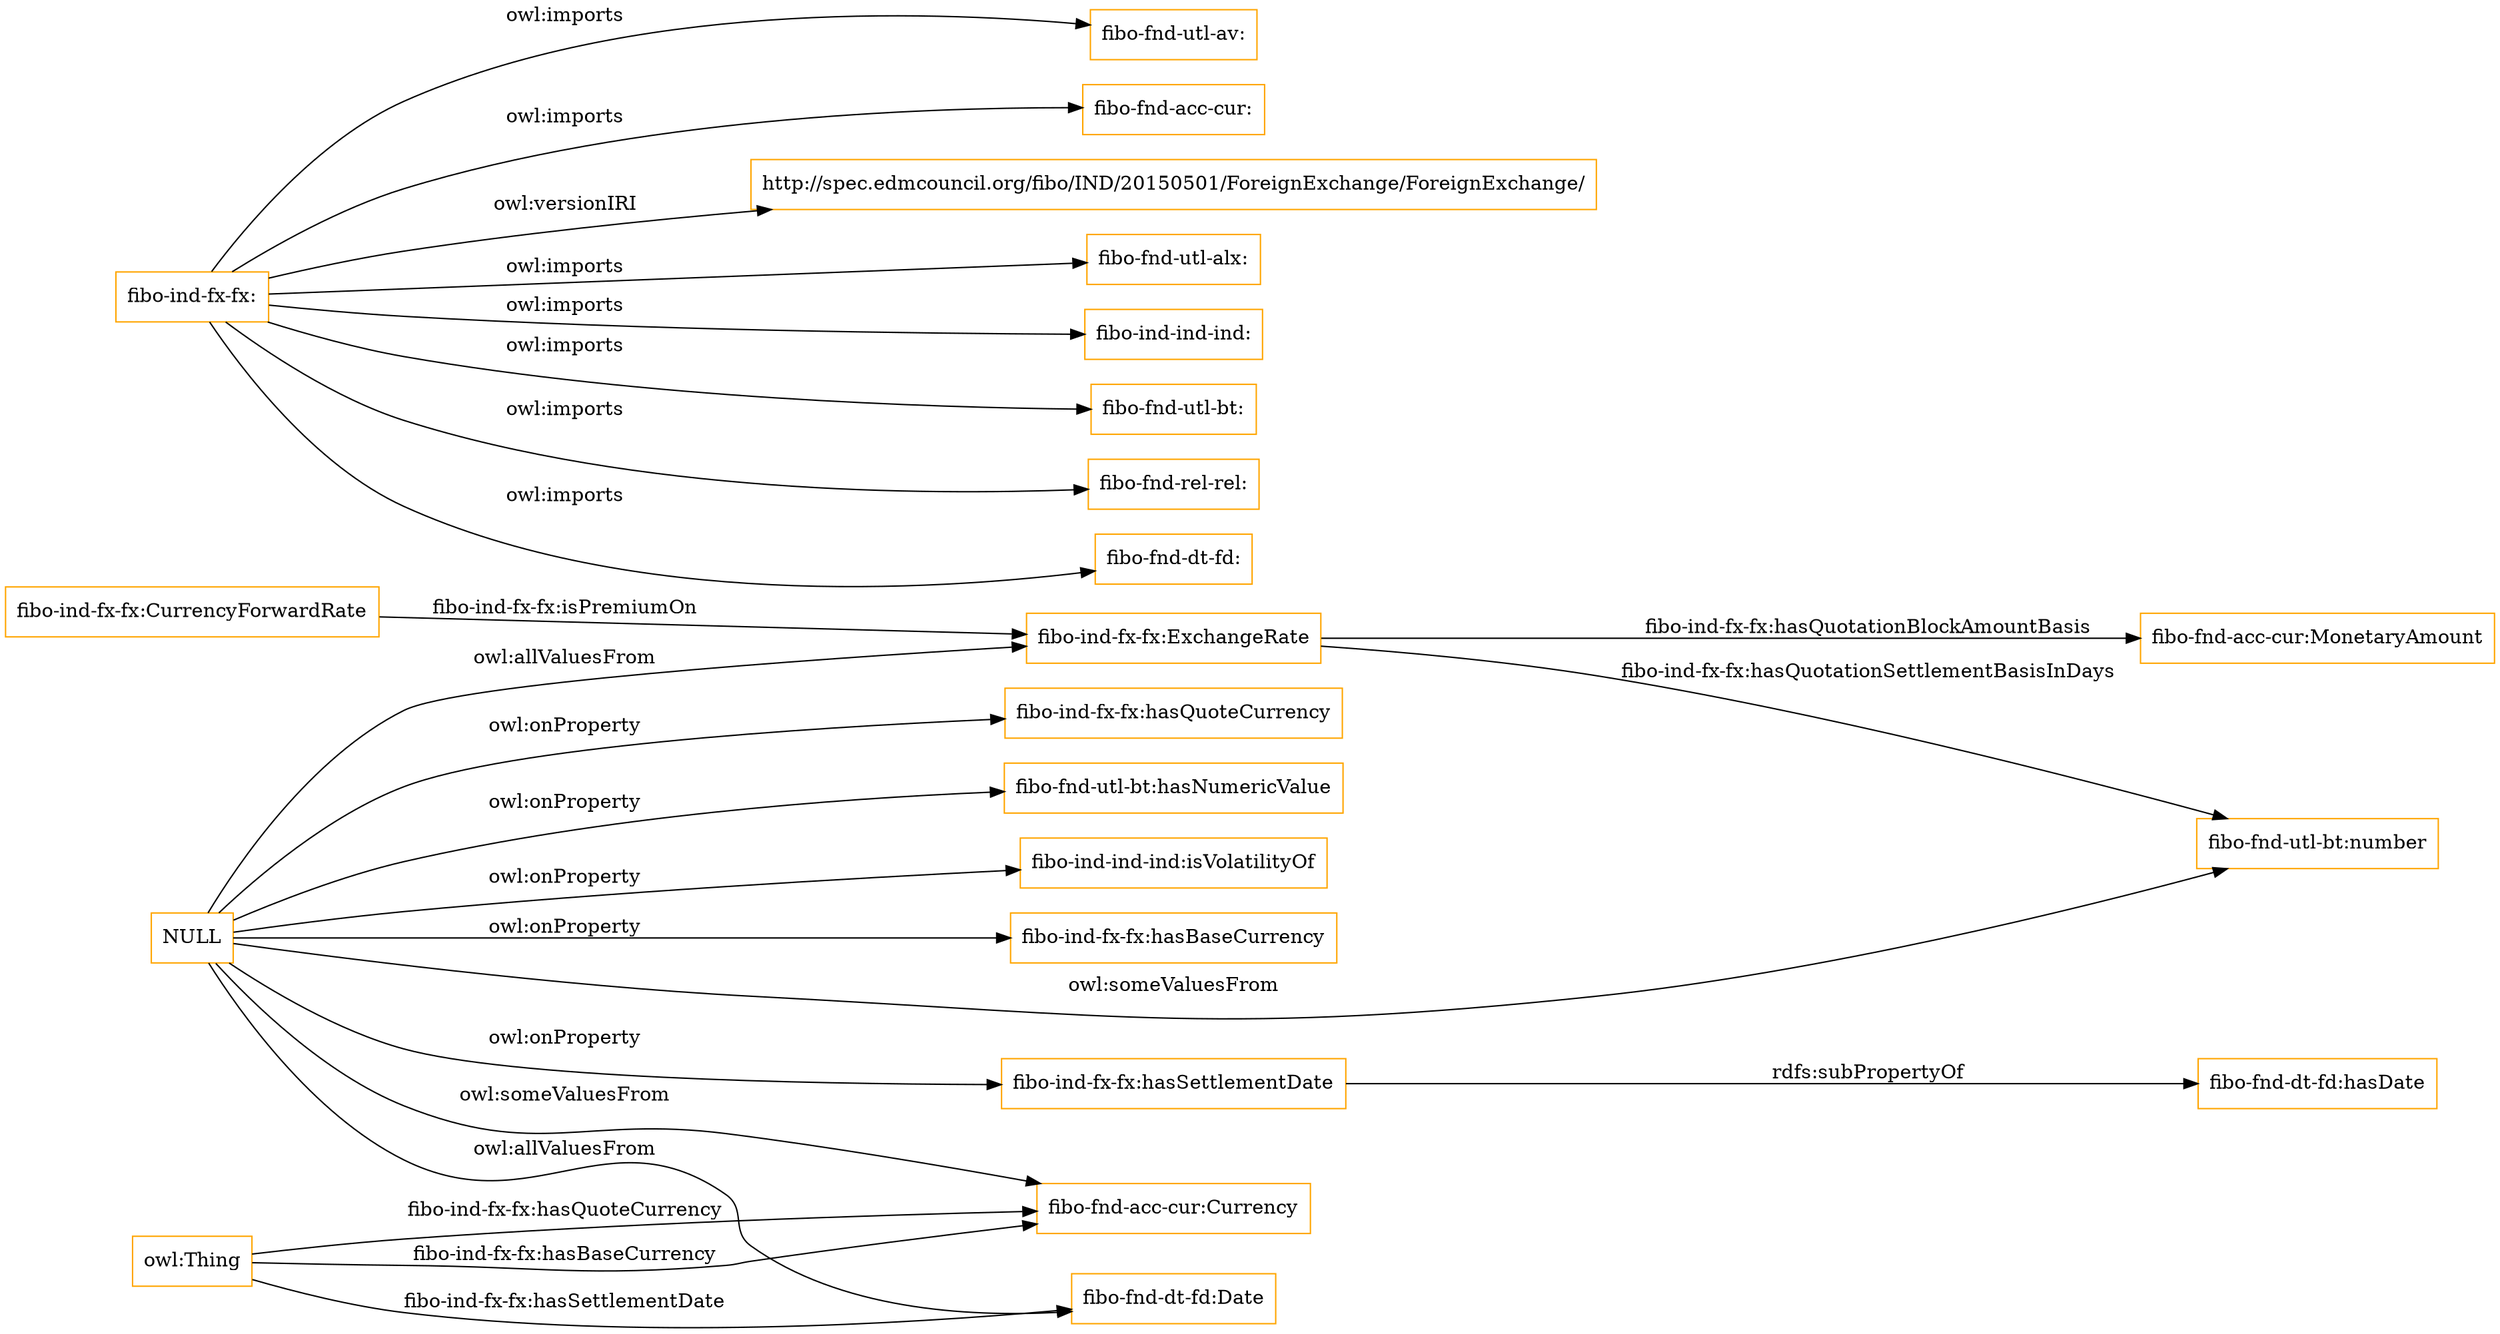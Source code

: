 digraph ar2dtool_diagram { 
rankdir=LR;
size="1501"
node [shape = rectangle, color="orange"]; "fibo-ind-fx-fx:ExchangeRate" "fibo-ind-fx-fx:CurrencyForwardRate" ; /*classes style*/
	"fibo-ind-fx-fx:hasSettlementDate" -> "fibo-fnd-dt-fd:hasDate" [ label = "rdfs:subPropertyOf" ];
	"fibo-ind-fx-fx:" -> "fibo-fnd-utl-av:" [ label = "owl:imports" ];
	"fibo-ind-fx-fx:" -> "fibo-fnd-acc-cur:" [ label = "owl:imports" ];
	"fibo-ind-fx-fx:" -> "http://spec.edmcouncil.org/fibo/IND/20150501/ForeignExchange/ForeignExchange/" [ label = "owl:versionIRI" ];
	"fibo-ind-fx-fx:" -> "fibo-fnd-utl-alx:" [ label = "owl:imports" ];
	"fibo-ind-fx-fx:" -> "fibo-ind-ind-ind:" [ label = "owl:imports" ];
	"fibo-ind-fx-fx:" -> "fibo-fnd-utl-bt:" [ label = "owl:imports" ];
	"fibo-ind-fx-fx:" -> "fibo-fnd-rel-rel:" [ label = "owl:imports" ];
	"fibo-ind-fx-fx:" -> "fibo-fnd-dt-fd:" [ label = "owl:imports" ];
	"NULL" -> "fibo-ind-fx-fx:hasSettlementDate" [ label = "owl:onProperty" ];
	"NULL" -> "fibo-fnd-dt-fd:Date" [ label = "owl:allValuesFrom" ];
	"NULL" -> "fibo-ind-fx-fx:hasQuoteCurrency" [ label = "owl:onProperty" ];
	"NULL" -> "fibo-fnd-utl-bt:number" [ label = "owl:someValuesFrom" ];
	"NULL" -> "fibo-fnd-utl-bt:hasNumericValue" [ label = "owl:onProperty" ];
	"NULL" -> "fibo-ind-ind-ind:isVolatilityOf" [ label = "owl:onProperty" ];
	"NULL" -> "fibo-ind-fx-fx:ExchangeRate" [ label = "owl:allValuesFrom" ];
	"NULL" -> "fibo-fnd-acc-cur:Currency" [ label = "owl:someValuesFrom" ];
	"NULL" -> "fibo-ind-fx-fx:hasBaseCurrency" [ label = "owl:onProperty" ];
	"fibo-ind-fx-fx:ExchangeRate" -> "fibo-fnd-utl-bt:number" [ label = "fibo-ind-fx-fx:hasQuotationSettlementBasisInDays" ];
	"owl:Thing" -> "fibo-fnd-acc-cur:Currency" [ label = "fibo-ind-fx-fx:hasQuoteCurrency" ];
	"owl:Thing" -> "fibo-fnd-dt-fd:Date" [ label = "fibo-ind-fx-fx:hasSettlementDate" ];
	"owl:Thing" -> "fibo-fnd-acc-cur:Currency" [ label = "fibo-ind-fx-fx:hasBaseCurrency" ];
	"fibo-ind-fx-fx:CurrencyForwardRate" -> "fibo-ind-fx-fx:ExchangeRate" [ label = "fibo-ind-fx-fx:isPremiumOn" ];
	"fibo-ind-fx-fx:ExchangeRate" -> "fibo-fnd-acc-cur:MonetaryAmount" [ label = "fibo-ind-fx-fx:hasQuotationBlockAmountBasis" ];

}
